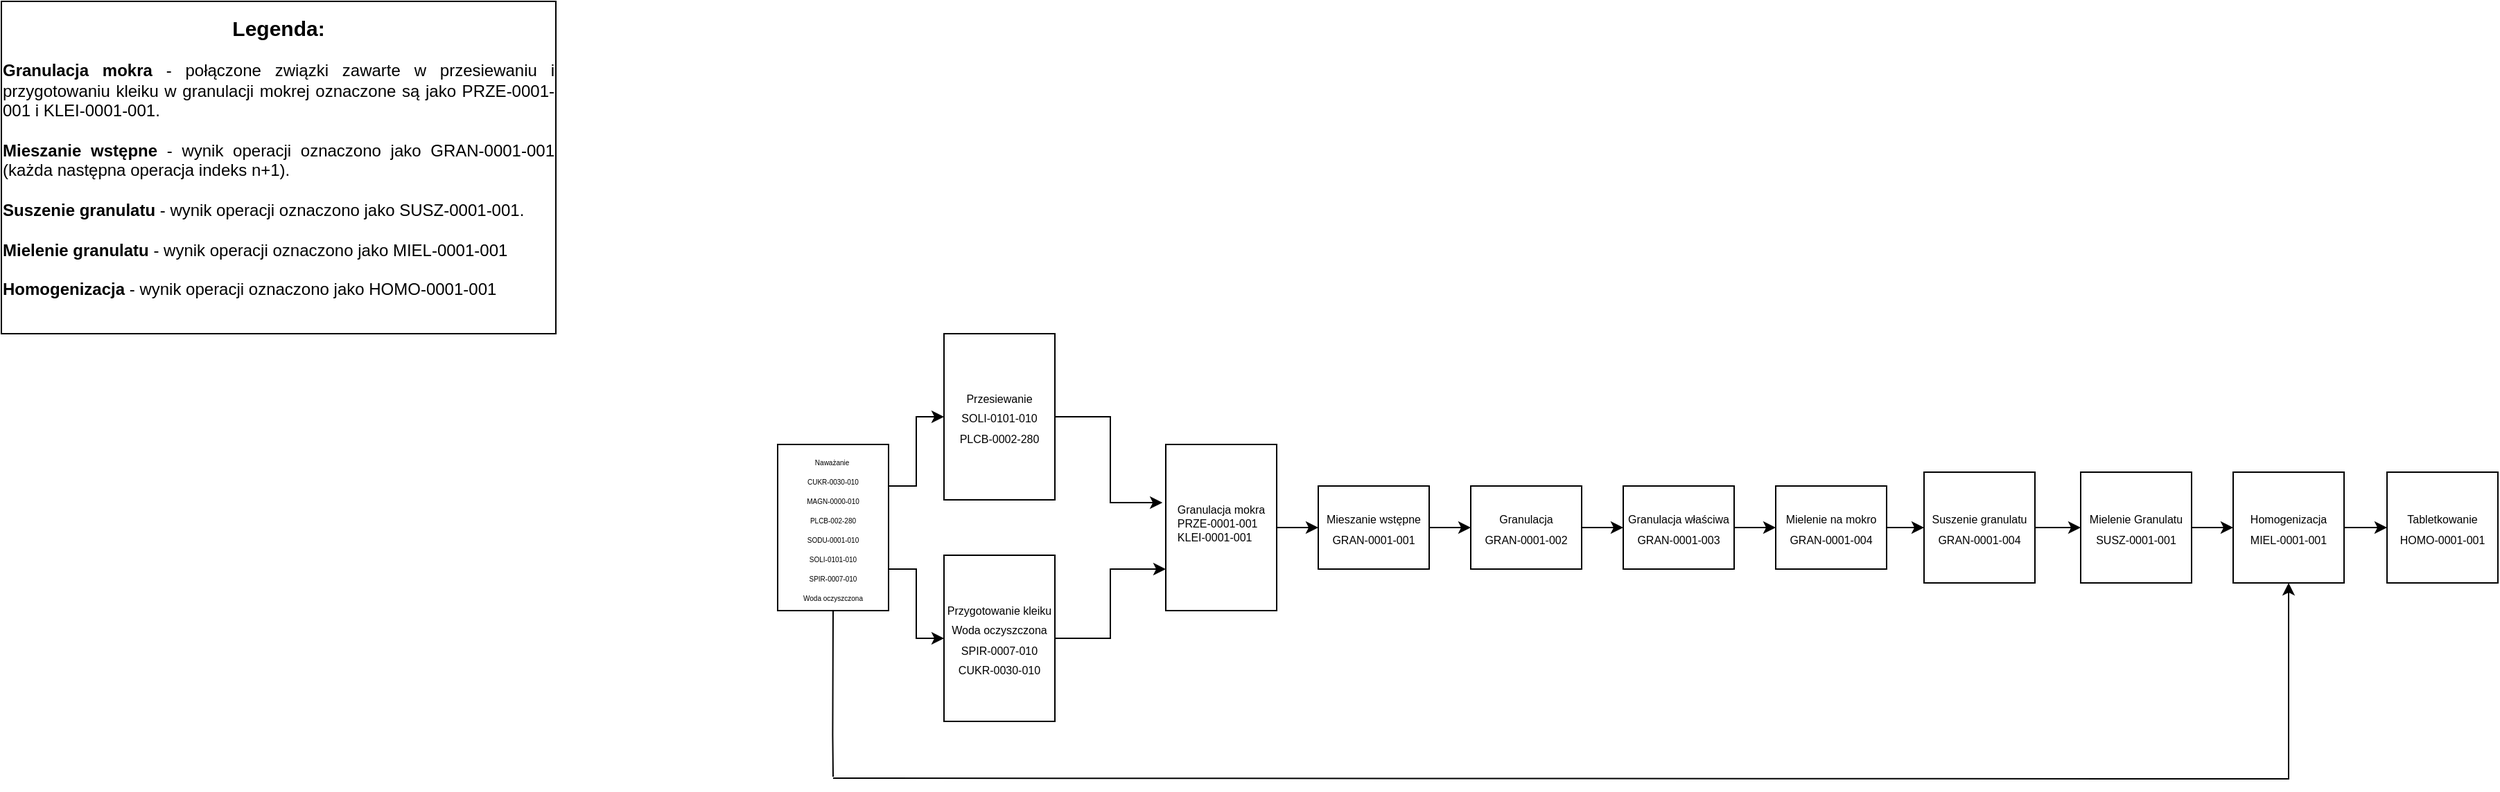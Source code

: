 <mxfile version="24.7.16">
  <diagram name="Strona-1" id="J24gfGAH-1uFBQOjHUU1">
    <mxGraphModel dx="956" dy="492" grid="1" gridSize="10" guides="1" tooltips="1" connect="1" arrows="1" fold="1" page="1" pageScale="1" pageWidth="827" pageHeight="1169" math="0" shadow="0">
      <root>
        <mxCell id="0" />
        <mxCell id="1" parent="0" />
        <mxCell id="me8-EaQ3Dr342DUM8kWb-14" style="edgeStyle=orthogonalEdgeStyle;rounded=0;orthogonalLoop=1;jettySize=auto;html=1;exitX=1;exitY=0.25;exitDx=0;exitDy=0;entryX=0;entryY=0.5;entryDx=0;entryDy=0;" edge="1" parent="1" source="NVnBdtR7ZTR1H0qItUt8-1" target="NVnBdtR7ZTR1H0qItUt8-2">
          <mxGeometry relative="1" as="geometry" />
        </mxCell>
        <mxCell id="me8-EaQ3Dr342DUM8kWb-15" style="edgeStyle=orthogonalEdgeStyle;rounded=0;orthogonalLoop=1;jettySize=auto;html=1;exitX=1;exitY=0.75;exitDx=0;exitDy=0;entryX=0;entryY=0.5;entryDx=0;entryDy=0;" edge="1" parent="1" source="NVnBdtR7ZTR1H0qItUt8-1" target="NVnBdtR7ZTR1H0qItUt8-3">
          <mxGeometry relative="1" as="geometry" />
        </mxCell>
        <mxCell id="me8-EaQ3Dr342DUM8kWb-23" style="edgeStyle=orthogonalEdgeStyle;rounded=0;orthogonalLoop=1;jettySize=auto;html=1;exitX=0.5;exitY=1;exitDx=0;exitDy=0;" edge="1" parent="1" source="NVnBdtR7ZTR1H0qItUt8-1">
          <mxGeometry relative="1" as="geometry">
            <mxPoint x="599.857" y="440.286" as="targetPoint" />
          </mxGeometry>
        </mxCell>
        <mxCell id="me8-EaQ3Dr342DUM8kWb-28" style="edgeStyle=orthogonalEdgeStyle;rounded=0;orthogonalLoop=1;jettySize=auto;html=1;entryX=0.5;entryY=1;entryDx=0;entryDy=0;" edge="1" parent="1" target="NVnBdtR7ZTR1H0qItUt8-20">
          <mxGeometry relative="1" as="geometry">
            <mxPoint x="600" y="561" as="sourcePoint" />
            <mxPoint x="1660" y="540" as="targetPoint" />
          </mxGeometry>
        </mxCell>
        <mxCell id="NVnBdtR7ZTR1H0qItUt8-1" value="&lt;p style=&quot;line-height: 0%;&quot;&gt;&lt;font style=&quot;font-size: 5px;&quot;&gt;Naważanie&amp;nbsp;&lt;/font&gt;&lt;/p&gt;&lt;p style=&quot;line-height: 0%;&quot;&gt;&lt;font style=&quot;font-size: 5px;&quot;&gt;CUKR-0030-010&lt;/font&gt;&lt;/p&gt;&lt;p style=&quot;line-height: 0%;&quot;&gt;&lt;font style=&quot;font-size: 5px;&quot;&gt;MAGN-0000-010&lt;/font&gt;&lt;/p&gt;&lt;p style=&quot;line-height: 0%;&quot;&gt;&lt;font style=&quot;font-size: 5px;&quot;&gt;PLCB-002-280&lt;/font&gt;&lt;/p&gt;&lt;p style=&quot;line-height: 0%;&quot;&gt;&lt;font style=&quot;font-size: 5px;&quot;&gt;SODU-0001-010&lt;/font&gt;&lt;/p&gt;&lt;p style=&quot;line-height: 0%;&quot;&gt;&lt;font style=&quot;font-size: 5px;&quot;&gt;SOLI-0101-010&lt;/font&gt;&lt;/p&gt;&lt;p style=&quot;line-height: 0%;&quot;&gt;&lt;font style=&quot;font-size: 5px;&quot;&gt;SPIR-0007-010&lt;/font&gt;&lt;/p&gt;&lt;p style=&quot;line-height: 0%;&quot;&gt;&lt;font style=&quot;font-size: 5px;&quot;&gt;Woda oczyszczona&lt;/font&gt;&lt;/p&gt;" style="rounded=0;whiteSpace=wrap;html=1;" parent="1" vertex="1">
          <mxGeometry x="560" y="320" width="80" height="120" as="geometry" />
        </mxCell>
        <mxCell id="NVnBdtR7ZTR1H0qItUt8-2" value="&lt;font style=&quot;font-size: 8px;&quot;&gt;Przesiewanie&lt;/font&gt;&lt;div&gt;&lt;font style=&quot;font-size: 8px;&quot;&gt;SOLI-0101-010&lt;/font&gt;&lt;/div&gt;&lt;div&gt;&lt;font style=&quot;font-size: 8px;&quot;&gt;PLCB-0002-280&lt;/font&gt;&lt;/div&gt;" style="rounded=0;whiteSpace=wrap;html=1;" parent="1" vertex="1">
          <mxGeometry x="680" y="240" width="80" height="120" as="geometry" />
        </mxCell>
        <mxCell id="me8-EaQ3Dr342DUM8kWb-16" style="edgeStyle=orthogonalEdgeStyle;rounded=0;orthogonalLoop=1;jettySize=auto;html=1;exitX=1;exitY=0.5;exitDx=0;exitDy=0;entryX=0;entryY=0.75;entryDx=0;entryDy=0;" edge="1" parent="1" source="NVnBdtR7ZTR1H0qItUt8-3" target="NVnBdtR7ZTR1H0qItUt8-4">
          <mxGeometry relative="1" as="geometry" />
        </mxCell>
        <mxCell id="NVnBdtR7ZTR1H0qItUt8-3" value="&lt;font style=&quot;font-size: 8px;&quot;&gt;Przygotowanie kleiku&lt;/font&gt;&lt;div&gt;&lt;font style=&quot;font-size: 8px;&quot;&gt;Woda oczyszczona&lt;/font&gt;&lt;/div&gt;&lt;div&gt;&lt;font style=&quot;font-size: 8px;&quot;&gt;SPIR-0007-010&lt;/font&gt;&lt;/div&gt;&lt;div&gt;&lt;font style=&quot;font-size: 8px;&quot;&gt;CUKR-0030-010&lt;/font&gt;&lt;/div&gt;" style="rounded=0;whiteSpace=wrap;html=1;" parent="1" vertex="1">
          <mxGeometry x="680" y="400" width="80" height="120" as="geometry" />
        </mxCell>
        <mxCell id="me8-EaQ3Dr342DUM8kWb-18" style="edgeStyle=orthogonalEdgeStyle;rounded=0;orthogonalLoop=1;jettySize=auto;html=1;exitX=1;exitY=0.5;exitDx=0;exitDy=0;entryX=0;entryY=0.5;entryDx=0;entryDy=0;" edge="1" parent="1" source="NVnBdtR7ZTR1H0qItUt8-4" target="NVnBdtR7ZTR1H0qItUt8-5">
          <mxGeometry relative="1" as="geometry" />
        </mxCell>
        <mxCell id="NVnBdtR7ZTR1H0qItUt8-4" value="&lt;font style=&quot;font-size: 8px;&quot;&gt;Granulacja mokra&lt;/font&gt;&lt;div style=&quot;font-size: 8px;&quot;&gt;&lt;div style=&quot;text-align: left;&quot;&gt;PRZE-0001-001&lt;/div&gt;&lt;div style=&quot;text-align: left;&quot;&gt;KLEI-0001-001&lt;/div&gt;&lt;div&gt;&lt;br&gt;&lt;/div&gt;&lt;/div&gt;" style="rounded=0;whiteSpace=wrap;html=1;" parent="1" vertex="1">
          <mxGeometry x="840" y="320" width="80" height="120" as="geometry" />
        </mxCell>
        <mxCell id="me8-EaQ3Dr342DUM8kWb-19" style="edgeStyle=orthogonalEdgeStyle;rounded=0;orthogonalLoop=1;jettySize=auto;html=1;exitX=1;exitY=0.5;exitDx=0;exitDy=0;entryX=0;entryY=0.5;entryDx=0;entryDy=0;" edge="1" parent="1" source="NVnBdtR7ZTR1H0qItUt8-5" target="NVnBdtR7ZTR1H0qItUt8-6">
          <mxGeometry relative="1" as="geometry" />
        </mxCell>
        <mxCell id="NVnBdtR7ZTR1H0qItUt8-5" value="&lt;font style=&quot;font-size: 8px;&quot;&gt;Mieszanie wstępne&lt;/font&gt;&lt;div&gt;&lt;font style=&quot;font-size: 8px;&quot;&gt;GRAN-0001-001&lt;/font&gt;&lt;/div&gt;" style="rounded=0;whiteSpace=wrap;html=1;" parent="1" vertex="1">
          <mxGeometry x="950" y="350" width="80" height="60" as="geometry" />
        </mxCell>
        <mxCell id="me8-EaQ3Dr342DUM8kWb-20" style="edgeStyle=orthogonalEdgeStyle;rounded=0;orthogonalLoop=1;jettySize=auto;html=1;exitX=1;exitY=0.5;exitDx=0;exitDy=0;entryX=0;entryY=0.5;entryDx=0;entryDy=0;" edge="1" parent="1" source="NVnBdtR7ZTR1H0qItUt8-6" target="NVnBdtR7ZTR1H0qItUt8-7">
          <mxGeometry relative="1" as="geometry" />
        </mxCell>
        <mxCell id="NVnBdtR7ZTR1H0qItUt8-6" value="&lt;font style=&quot;font-size: 8px;&quot;&gt;Granulacja&lt;/font&gt;&lt;div&gt;&lt;font style=&quot;font-size: 8px;&quot;&gt;GRAN-0001-002&lt;/font&gt;&lt;/div&gt;" style="rounded=0;whiteSpace=wrap;html=1;" parent="1" vertex="1">
          <mxGeometry x="1060" y="350" width="80" height="60" as="geometry" />
        </mxCell>
        <mxCell id="me8-EaQ3Dr342DUM8kWb-21" style="edgeStyle=orthogonalEdgeStyle;rounded=0;orthogonalLoop=1;jettySize=auto;html=1;exitX=1;exitY=0.5;exitDx=0;exitDy=0;entryX=0;entryY=0.5;entryDx=0;entryDy=0;" edge="1" parent="1" source="NVnBdtR7ZTR1H0qItUt8-7" target="NVnBdtR7ZTR1H0qItUt8-12">
          <mxGeometry relative="1" as="geometry" />
        </mxCell>
        <mxCell id="NVnBdtR7ZTR1H0qItUt8-7" value="&lt;font style=&quot;font-size: 8px;&quot;&gt;Granulacja właściwa&lt;/font&gt;&lt;div&gt;&lt;font style=&quot;font-size: 8px;&quot;&gt;GRAN-0001-003&lt;/font&gt;&lt;/div&gt;" style="rounded=0;whiteSpace=wrap;html=1;" parent="1" vertex="1">
          <mxGeometry x="1170" y="350" width="80" height="60" as="geometry" />
        </mxCell>
        <mxCell id="me8-EaQ3Dr342DUM8kWb-10" style="edgeStyle=orthogonalEdgeStyle;rounded=0;orthogonalLoop=1;jettySize=auto;html=1;exitX=1;exitY=0.5;exitDx=0;exitDy=0;entryX=0;entryY=0.5;entryDx=0;entryDy=0;" edge="1" parent="1" source="NVnBdtR7ZTR1H0qItUt8-12" target="NVnBdtR7ZTR1H0qItUt8-18">
          <mxGeometry relative="1" as="geometry" />
        </mxCell>
        <mxCell id="NVnBdtR7ZTR1H0qItUt8-12" value="&lt;font style=&quot;font-size: 8px;&quot;&gt;Mielenie na mokro&lt;/font&gt;&lt;div&gt;&lt;font style=&quot;font-size: 8px;&quot;&gt;GRAN-0001-004&lt;/font&gt;&lt;/div&gt;" style="rounded=0;whiteSpace=wrap;html=1;" parent="1" vertex="1">
          <mxGeometry x="1280" y="350" width="80" height="60" as="geometry" />
        </mxCell>
        <mxCell id="NVnBdtR7ZTR1H0qItUt8-30" style="edgeStyle=orthogonalEdgeStyle;rounded=0;orthogonalLoop=1;jettySize=auto;html=1;exitX=1;exitY=0.5;exitDx=0;exitDy=0;entryX=0;entryY=0.5;entryDx=0;entryDy=0;" parent="1" source="NVnBdtR7ZTR1H0qItUt8-18" target="NVnBdtR7ZTR1H0qItUt8-19" edge="1">
          <mxGeometry relative="1" as="geometry" />
        </mxCell>
        <mxCell id="NVnBdtR7ZTR1H0qItUt8-18" value="&lt;font style=&quot;font-size: 8px;&quot;&gt;Suszenie granulatu&lt;/font&gt;&lt;div&gt;&lt;font style=&quot;font-size: 8px;&quot;&gt;GRAN-0001-004&lt;/font&gt;&lt;/div&gt;" style="rounded=0;whiteSpace=wrap;html=1;" parent="1" vertex="1">
          <mxGeometry x="1387" y="340" width="80" height="80" as="geometry" />
        </mxCell>
        <mxCell id="NVnBdtR7ZTR1H0qItUt8-32" style="edgeStyle=orthogonalEdgeStyle;rounded=0;orthogonalLoop=1;jettySize=auto;html=1;exitX=1;exitY=0.5;exitDx=0;exitDy=0;entryX=0;entryY=0.5;entryDx=0;entryDy=0;" parent="1" source="NVnBdtR7ZTR1H0qItUt8-19" target="NVnBdtR7ZTR1H0qItUt8-20" edge="1">
          <mxGeometry relative="1" as="geometry" />
        </mxCell>
        <mxCell id="NVnBdtR7ZTR1H0qItUt8-19" value="&lt;font style=&quot;font-size: 8px;&quot;&gt;Mielenie Granulatu&lt;/font&gt;&lt;div&gt;&lt;font style=&quot;font-size: 8px;&quot;&gt;SUSZ-0001-001&lt;/font&gt;&lt;/div&gt;" style="rounded=0;whiteSpace=wrap;html=1;" parent="1" vertex="1">
          <mxGeometry x="1500" y="340" width="80" height="80" as="geometry" />
        </mxCell>
        <mxCell id="me8-EaQ3Dr342DUM8kWb-12" style="edgeStyle=orthogonalEdgeStyle;rounded=0;orthogonalLoop=1;jettySize=auto;html=1;exitX=1;exitY=0.5;exitDx=0;exitDy=0;entryX=0;entryY=0.5;entryDx=0;entryDy=0;" edge="1" parent="1" source="NVnBdtR7ZTR1H0qItUt8-20" target="me8-EaQ3Dr342DUM8kWb-11">
          <mxGeometry relative="1" as="geometry" />
        </mxCell>
        <mxCell id="NVnBdtR7ZTR1H0qItUt8-20" value="&lt;font style=&quot;font-size: 8px;&quot;&gt;Homogenizacja&lt;/font&gt;&lt;div&gt;&lt;font style=&quot;font-size: 8px;&quot;&gt;MIEL-0001-001&lt;/font&gt;&lt;/div&gt;" style="rounded=0;whiteSpace=wrap;html=1;" parent="1" vertex="1">
          <mxGeometry x="1610" y="340" width="80" height="80" as="geometry" />
        </mxCell>
        <mxCell id="me8-EaQ3Dr342DUM8kWb-2" value="&lt;b&gt;&lt;font style=&quot;font-size: 15px;&quot;&gt;Legenda:&lt;/font&gt;&lt;/b&gt;&lt;div&gt;&amp;nbsp;&lt;div style=&quot;text-align: justify;&quot;&gt;&lt;b&gt;Granulacja mokra&lt;/b&gt; - połączone związki zawarte w przesiewaniu i przygotowaniu kleiku w granulacji mokrej oznaczone są jako PRZE-0001-001 i KLEI-0001-001.&lt;/div&gt;&lt;div style=&quot;text-align: justify;&quot;&gt;&lt;br&gt;&lt;/div&gt;&lt;div style=&quot;text-align: justify;&quot;&gt;&lt;b&gt;Mieszanie wstępne&lt;/b&gt; - wynik operacji oznaczono jako&amp;nbsp;GRAN-0001-001 (każda następna operacja indeks n+1).&lt;/div&gt;&lt;div style=&quot;text-align: justify;&quot;&gt;&lt;br&gt;&lt;/div&gt;&lt;div style=&quot;text-align: justify;&quot;&gt;&lt;b&gt;Suszenie granulatu&lt;/b&gt; - wynik operacji oznaczono jako&amp;nbsp;SUSZ-0001-001.&lt;/div&gt;&lt;div style=&quot;text-align: justify;&quot;&gt;&lt;br&gt;&lt;/div&gt;&lt;div style=&quot;text-align: justify;&quot;&gt;&lt;b&gt;Mielenie granulatu&lt;/b&gt; - wynik operacji oznaczono jako MIEL-0001-001&lt;/div&gt;&lt;div style=&quot;text-align: justify;&quot;&gt;&lt;br&gt;&lt;/div&gt;&lt;div style=&quot;text-align: justify;&quot;&gt;&lt;b&gt;Homogenizacja&lt;/b&gt; -&amp;nbsp;&lt;span style=&quot;background-color: initial;&quot;&gt;wynik operacji oznaczono jako HOMO-0001-001&lt;/span&gt;&lt;/div&gt;&lt;div style=&quot;text-align: justify;&quot;&gt;&lt;br&gt;&lt;/div&gt;&lt;/div&gt;" style="rounded=0;whiteSpace=wrap;html=1;align=center;labelPosition=center;verticalLabelPosition=middle;verticalAlign=middle;" vertex="1" parent="1">
          <mxGeometry width="400" height="240" as="geometry" />
        </mxCell>
        <mxCell id="me8-EaQ3Dr342DUM8kWb-11" value="&lt;font style=&quot;font-size: 8px;&quot;&gt;Tabletkowanie&lt;/font&gt;&lt;div&gt;&lt;font style=&quot;font-size: 8px;&quot;&gt;HOMO-0001-001&lt;/font&gt;&lt;/div&gt;" style="rounded=0;whiteSpace=wrap;html=1;" vertex="1" parent="1">
          <mxGeometry x="1721" y="340" width="80" height="80" as="geometry" />
        </mxCell>
        <mxCell id="me8-EaQ3Dr342DUM8kWb-17" style="edgeStyle=orthogonalEdgeStyle;rounded=0;orthogonalLoop=1;jettySize=auto;html=1;exitX=1;exitY=0.5;exitDx=0;exitDy=0;entryX=-0.03;entryY=0.35;entryDx=0;entryDy=0;entryPerimeter=0;" edge="1" parent="1" source="NVnBdtR7ZTR1H0qItUt8-2" target="NVnBdtR7ZTR1H0qItUt8-4">
          <mxGeometry relative="1" as="geometry" />
        </mxCell>
        <mxCell id="me8-EaQ3Dr342DUM8kWb-30" value="" style="endArrow=none;html=1;rounded=0;entryX=0.5;entryY=1;entryDx=0;entryDy=0;" edge="1" parent="1" target="NVnBdtR7ZTR1H0qItUt8-1">
          <mxGeometry width="50" height="50" relative="1" as="geometry">
            <mxPoint x="600" y="560" as="sourcePoint" />
            <mxPoint x="599.71" y="500" as="targetPoint" />
            <Array as="points">
              <mxPoint x="599.71" y="530" />
            </Array>
          </mxGeometry>
        </mxCell>
      </root>
    </mxGraphModel>
  </diagram>
</mxfile>
